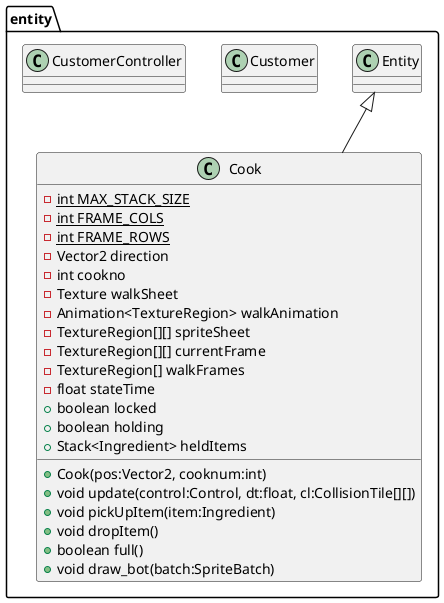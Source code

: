 @startuml
'https://plantuml.com/class-diagram
package "entity"{

class Cook extends Entity{
-{static} int MAX_STACK_SIZE
-{static} int FRAME_COLS
-{static} int FRAME_ROWS
-Vector2 direction
-int cookno
-Texture walkSheet
-Animation<TextureRegion> walkAnimation
-TextureRegion[][] spriteSheet
-TextureRegion[][] currentFrame
-TextureRegion[] walkFrames
-float stateTime
+boolean locked
+boolean holding
+Stack<Ingredient> heldItems
+Cook(pos:Vector2, cooknum:int)
+void update(control:Control, dt:float, cl:CollisionTile[][])
+void pickUpItem(item:Ingredient)
+void dropItem()
+boolean full()
+void draw_bot(batch:SpriteBatch)
}

class Customer{}

class CustomerController{}

class Entity{}

}
@enduml
